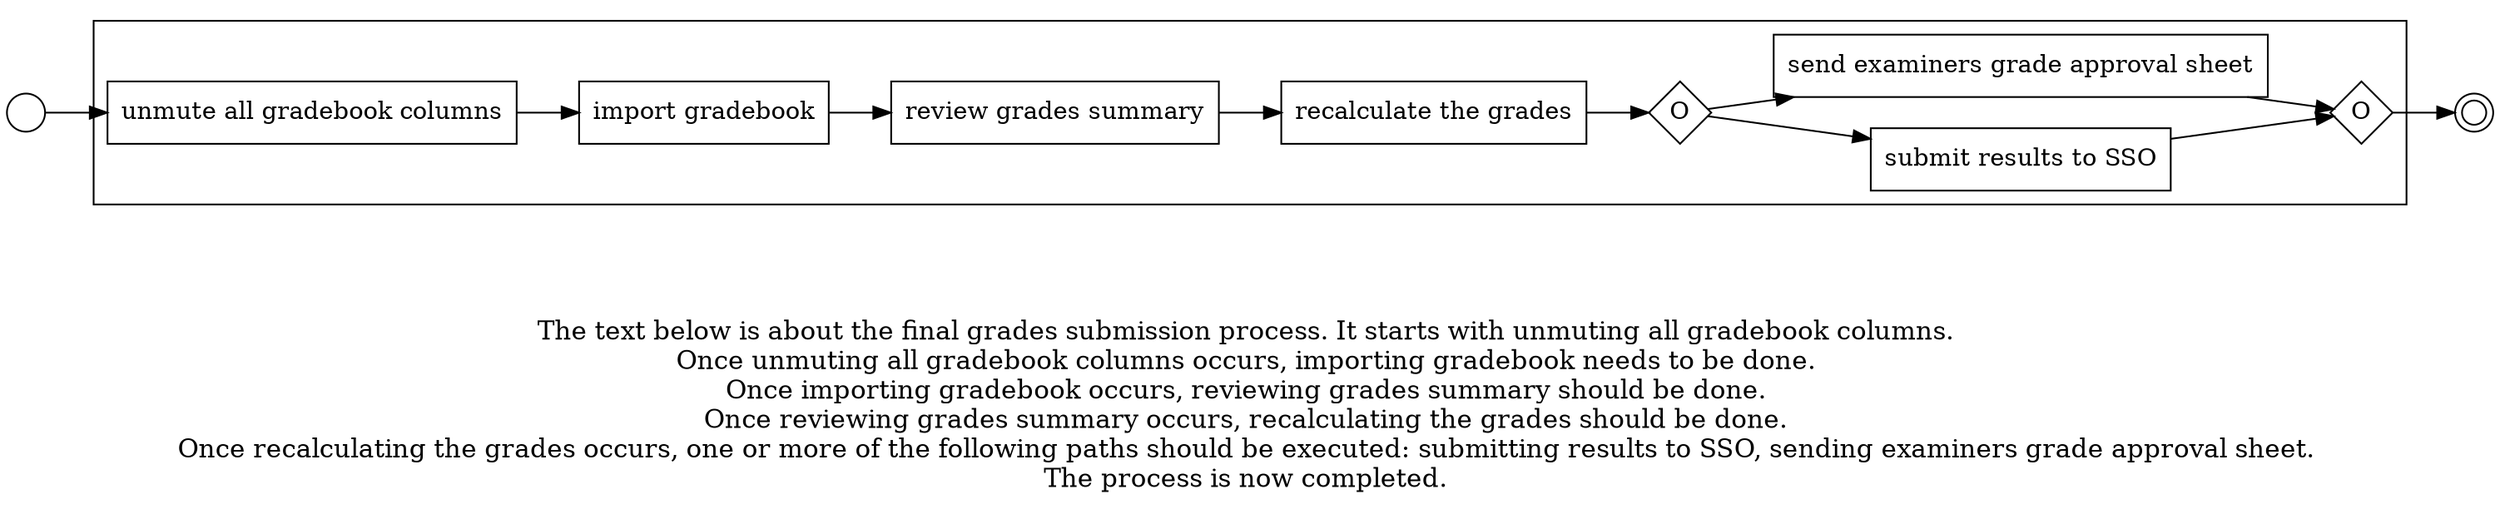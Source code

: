 digraph "final grades submission process_51" {
	graph [rankdir=LR]
	START_NODE [label="" shape=circle width=0.3]
	subgraph CLUSTER_0 {
		"unmute all gradebook columns" [shape=box]
		"import gradebook" [shape=box]
		"unmute all gradebook columns" -> "import gradebook"
		"review grades summary" [shape=box]
		"import gradebook" -> "review grades summary"
		"recalculate the grades" [shape=box]
		"review grades summary" -> "recalculate the grades"
		"OR_SPLIT--5. Submit results to SSO_TRKP" [label=O fixedsize=true shape=diamond width=0.5]
		"recalculate the grades" -> "OR_SPLIT--5. Submit results to SSO_TRKP"
		"submit results to SSO" [shape=box]
		"OR_SPLIT--5. Submit results to SSO_TRKP" -> "submit results to SSO"
		"send examiners grade approval sheet" [shape=box]
		"OR_SPLIT--5. Submit results to SSO_TRKP" -> "send examiners grade approval sheet"
		"OR_JOIN--5. Submit results to SSO_TRKP" [label=O fixedsize=true shape=diamond width=0.5]
		"submit results to SSO" -> "OR_JOIN--5. Submit results to SSO_TRKP"
		"send examiners grade approval sheet" -> "OR_JOIN--5. Submit results to SSO_TRKP"
	}
	START_NODE -> "unmute all gradebook columns"
	END_NODE [label="" shape=doublecircle width=0.2]
	"OR_JOIN--5. Submit results to SSO_TRKP" -> END_NODE
	fontsize=15 label="\n\n
The text below is about the final grades submission process. It starts with unmuting all gradebook columns. 
Once unmuting all gradebook columns occurs, importing gradebook needs to be done. 
Once importing gradebook occurs, reviewing grades summary should be done. 
Once reviewing grades summary occurs, recalculating the grades should be done. 
Once recalculating the grades occurs, one or more of the following paths should be executed: submitting results to SSO, sending examiners grade approval sheet. 
The process is now completed. 
"
}

